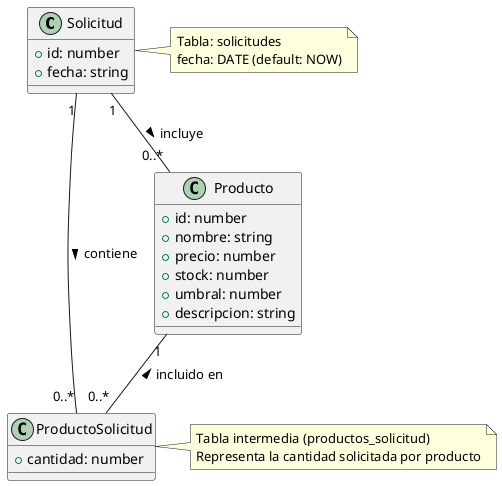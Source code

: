 @startuml

class Solicitud {
  +id: number
  +fecha: string
}

class Producto {
  +id: number
  +nombre: string
  +precio: number
  +stock: number
  +umbral: number
  +descripcion: string
}

class ProductoSolicitud {
  +cantidad: number
}

Solicitud "1" -- "0..*" ProductoSolicitud : contiene >
Producto "1" -- "0..*" ProductoSolicitud : < incluido en

Solicitud "1" -- "0..*" Producto : incluye >

note right of Solicitud
  Tabla: solicitudes
  fecha: DATE (default: NOW)
end note

note right of ProductoSolicitud
  Tabla intermedia (productos_solicitud)
  Representa la cantidad solicitada por producto
end note

@enduml
